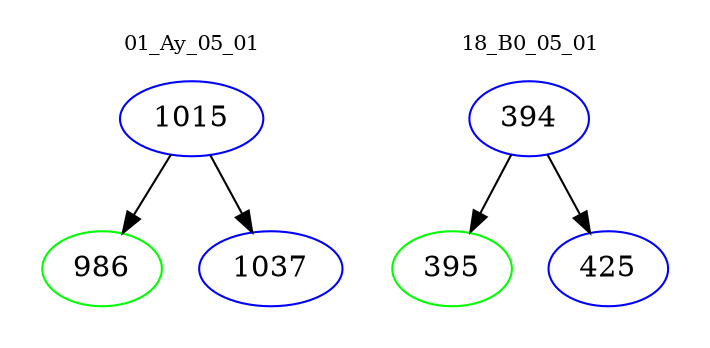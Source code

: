 digraph{
subgraph cluster_0 {
color = white
label = "01_Ay_05_01";
fontsize=10;
T0_1015 [label="1015", color="blue"]
T0_1015 -> T0_986 [color="black"]
T0_986 [label="986", color="green"]
T0_1015 -> T0_1037 [color="black"]
T0_1037 [label="1037", color="blue"]
}
subgraph cluster_1 {
color = white
label = "18_B0_05_01";
fontsize=10;
T1_394 [label="394", color="blue"]
T1_394 -> T1_395 [color="black"]
T1_395 [label="395", color="green"]
T1_394 -> T1_425 [color="black"]
T1_425 [label="425", color="blue"]
}
}

